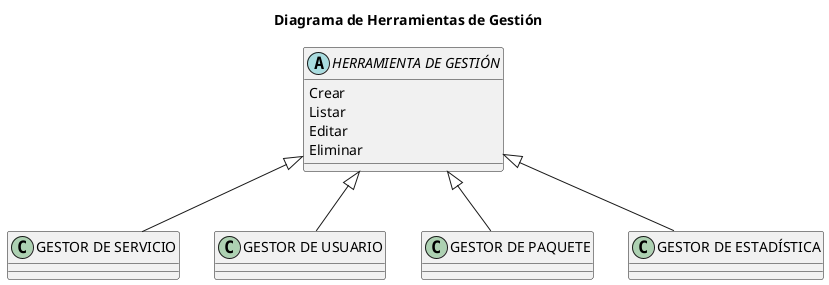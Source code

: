 @startuml AumniToolManagement

title Diagrama de Herramientas de Gestión

'!theme amiga
skinparam backgroundColor white
skinparam defaultFontName Arial

abstract "HERRAMIENTA DE GESTIÓN" 
{
    Crear
    Listar
    Editar
    Eliminar
}

class "GESTOR DE SERVICIO"
{
}

class "GESTOR DE USUARIO"
{
}

class "GESTOR DE PAQUETE"
{
}

class "GESTOR DE ESTADÍSTICA"
{
}

"HERRAMIENTA DE GESTIÓN" <|-- "GESTOR DE PAQUETE" 
"HERRAMIENTA DE GESTIÓN" <|-- "GESTOR DE SERVICIO" 
"HERRAMIENTA DE GESTIÓN" <|-- "GESTOR DE USUARIO" 
"HERRAMIENTA DE GESTIÓN" <|-- "GESTOR DE ESTADÍSTICA"

@enduml